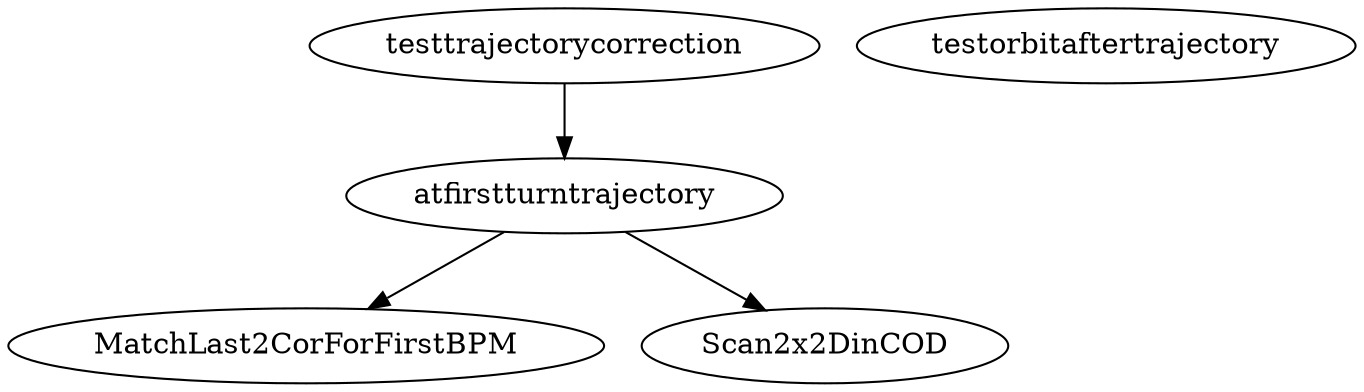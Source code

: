 /* Created by mdot for Matlab */
digraph m2html {
  atfirstturntrajectory -> MatchLast2CorForFirstBPM;
  atfirstturntrajectory -> Scan2x2DinCOD;
  testtrajectorycorrection -> atfirstturntrajectory;

  MatchLast2CorForFirstBPM [URL="MatchLast2CorForFirstBPM.html"];
  Scan2x2DinCOD [URL="Scan2x2DinCOD.html"];
  atfirstturntrajectory [URL="atfirstturntrajectory.html"];
  testorbitaftertrajectory [URL="testorbitaftertrajectory.html"];
  testtrajectorycorrection [URL="testtrajectorycorrection.html"];
}
